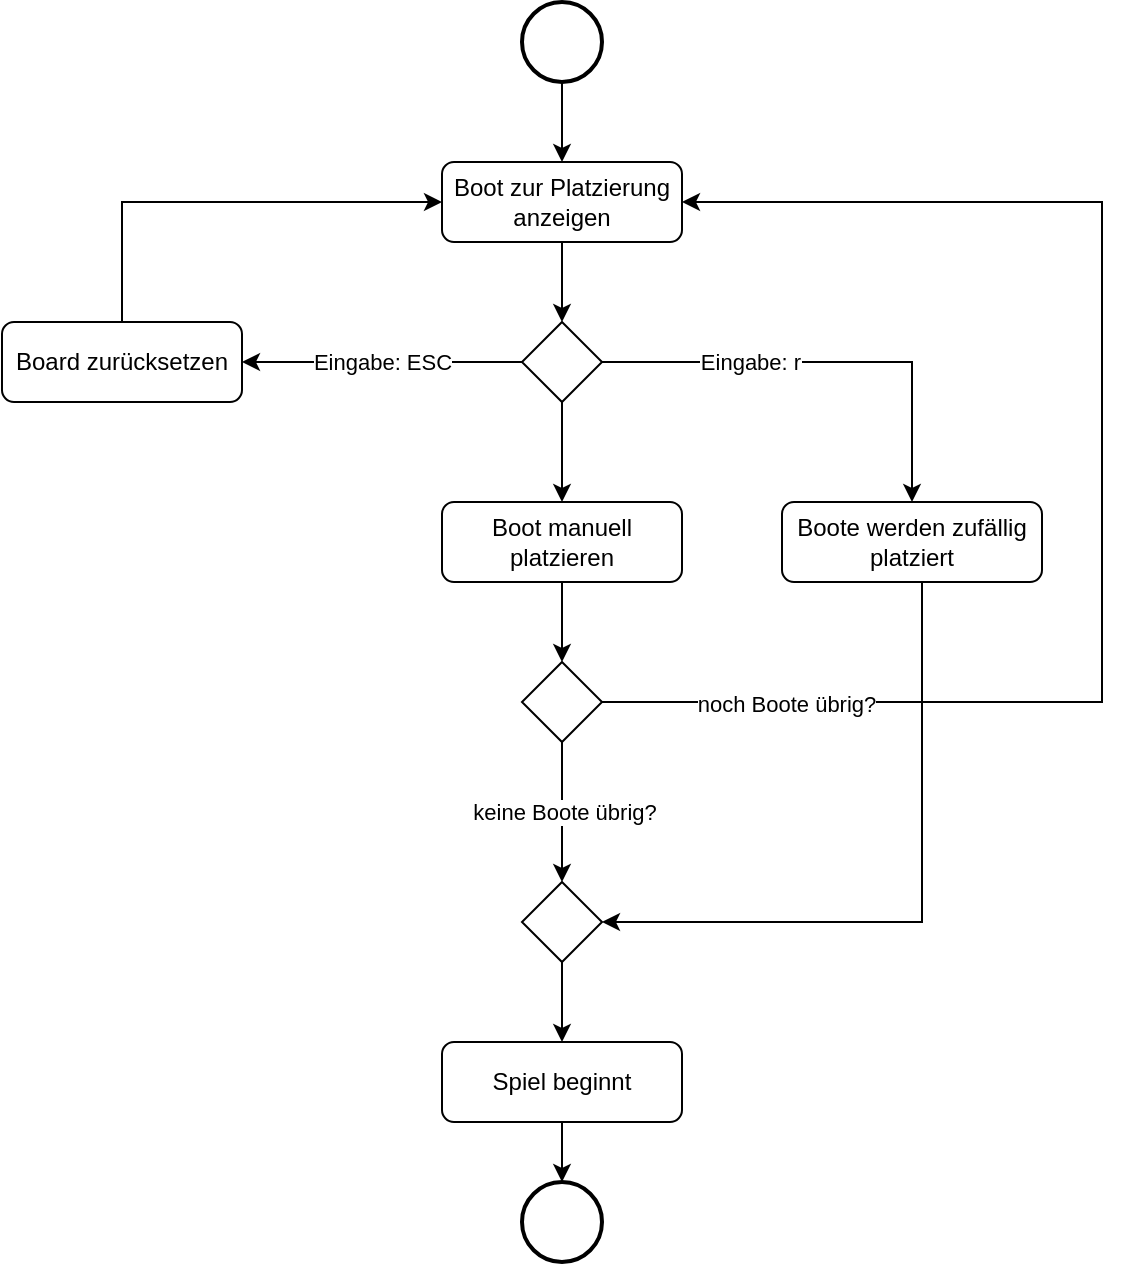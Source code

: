 <mxfile version="21.2.3" type="device">
  <diagram id="C5RBs43oDa-KdzZeNtuy" name="Page-1">
    <mxGraphModel dx="1434" dy="764" grid="1" gridSize="10" guides="1" tooltips="1" connect="1" arrows="1" fold="1" page="1" pageScale="1" pageWidth="827" pageHeight="1169" math="0" shadow="0">
      <root>
        <mxCell id="WIyWlLk6GJQsqaUBKTNV-0" />
        <mxCell id="WIyWlLk6GJQsqaUBKTNV-1" parent="WIyWlLk6GJQsqaUBKTNV-0" />
        <mxCell id="F06NWFKm09e3yyPjHDVM-6" value="" style="edgeStyle=orthogonalEdgeStyle;rounded=0;orthogonalLoop=1;jettySize=auto;html=1;" edge="1" parent="WIyWlLk6GJQsqaUBKTNV-1" source="WIyWlLk6GJQsqaUBKTNV-3" target="F06NWFKm09e3yyPjHDVM-5">
          <mxGeometry relative="1" as="geometry" />
        </mxCell>
        <mxCell id="WIyWlLk6GJQsqaUBKTNV-3" value="Boot zur Platzierung anzeigen" style="rounded=1;whiteSpace=wrap;html=1;fontSize=12;glass=0;strokeWidth=1;shadow=0;" parent="WIyWlLk6GJQsqaUBKTNV-1" vertex="1">
          <mxGeometry x="330" y="120" width="120" height="40" as="geometry" />
        </mxCell>
        <mxCell id="F06NWFKm09e3yyPjHDVM-1" style="edgeStyle=orthogonalEdgeStyle;rounded=0;orthogonalLoop=1;jettySize=auto;html=1;entryX=0.5;entryY=0;entryDx=0;entryDy=0;" edge="1" parent="WIyWlLk6GJQsqaUBKTNV-1" source="F06NWFKm09e3yyPjHDVM-0" target="WIyWlLk6GJQsqaUBKTNV-3">
          <mxGeometry relative="1" as="geometry" />
        </mxCell>
        <mxCell id="F06NWFKm09e3yyPjHDVM-0" value="" style="strokeWidth=2;html=1;shape=mxgraph.flowchart.start_2;whiteSpace=wrap;" vertex="1" parent="WIyWlLk6GJQsqaUBKTNV-1">
          <mxGeometry x="370" y="40" width="40" height="40" as="geometry" />
        </mxCell>
        <mxCell id="F06NWFKm09e3yyPjHDVM-9" style="edgeStyle=orthogonalEdgeStyle;rounded=0;orthogonalLoop=1;jettySize=auto;html=1;entryX=0.5;entryY=0;entryDx=0;entryDy=0;" edge="1" parent="WIyWlLk6GJQsqaUBKTNV-1" source="F06NWFKm09e3yyPjHDVM-5" target="F06NWFKm09e3yyPjHDVM-8">
          <mxGeometry relative="1" as="geometry" />
        </mxCell>
        <mxCell id="F06NWFKm09e3yyPjHDVM-10" value="Eingabe: r" style="edgeLabel;html=1;align=center;verticalAlign=middle;resizable=0;points=[];" vertex="1" connectable="0" parent="F06NWFKm09e3yyPjHDVM-9">
          <mxGeometry x="0.503" y="1" relative="1" as="geometry">
            <mxPoint x="-82" y="-14" as="offset" />
          </mxGeometry>
        </mxCell>
        <mxCell id="F06NWFKm09e3yyPjHDVM-11" style="edgeStyle=orthogonalEdgeStyle;rounded=0;orthogonalLoop=1;jettySize=auto;html=1;" edge="1" parent="WIyWlLk6GJQsqaUBKTNV-1" source="F06NWFKm09e3yyPjHDVM-5">
          <mxGeometry relative="1" as="geometry">
            <mxPoint x="390" y="290" as="targetPoint" />
          </mxGeometry>
        </mxCell>
        <mxCell id="F06NWFKm09e3yyPjHDVM-13" value="Eingabe: ESC" style="edgeStyle=orthogonalEdgeStyle;rounded=0;orthogonalLoop=1;jettySize=auto;html=1;entryX=1;entryY=0.5;entryDx=0;entryDy=0;" edge="1" parent="WIyWlLk6GJQsqaUBKTNV-1" source="F06NWFKm09e3yyPjHDVM-5" target="F06NWFKm09e3yyPjHDVM-14">
          <mxGeometry relative="1" as="geometry">
            <mxPoint x="260" y="220" as="targetPoint" />
          </mxGeometry>
        </mxCell>
        <mxCell id="F06NWFKm09e3yyPjHDVM-5" value="" style="rhombus;whiteSpace=wrap;html=1;" vertex="1" parent="WIyWlLk6GJQsqaUBKTNV-1">
          <mxGeometry x="370" y="200" width="40" height="40" as="geometry" />
        </mxCell>
        <mxCell id="F06NWFKm09e3yyPjHDVM-23" style="edgeStyle=orthogonalEdgeStyle;rounded=0;orthogonalLoop=1;jettySize=auto;html=1;entryX=1;entryY=0.5;entryDx=0;entryDy=0;" edge="1" parent="WIyWlLk6GJQsqaUBKTNV-1" source="F06NWFKm09e3yyPjHDVM-8" target="F06NWFKm09e3yyPjHDVM-22">
          <mxGeometry relative="1" as="geometry">
            <Array as="points">
              <mxPoint x="570" y="500" />
            </Array>
          </mxGeometry>
        </mxCell>
        <mxCell id="F06NWFKm09e3yyPjHDVM-8" value="Boote werden zufällig platziert" style="rounded=1;whiteSpace=wrap;html=1;fontSize=12;glass=0;strokeWidth=1;shadow=0;" vertex="1" parent="WIyWlLk6GJQsqaUBKTNV-1">
          <mxGeometry x="500" y="290" width="130" height="40" as="geometry" />
        </mxCell>
        <mxCell id="F06NWFKm09e3yyPjHDVM-20" value="" style="edgeStyle=orthogonalEdgeStyle;rounded=0;orthogonalLoop=1;jettySize=auto;html=1;" edge="1" parent="WIyWlLk6GJQsqaUBKTNV-1" source="F06NWFKm09e3yyPjHDVM-12" target="F06NWFKm09e3yyPjHDVM-16">
          <mxGeometry relative="1" as="geometry" />
        </mxCell>
        <mxCell id="F06NWFKm09e3yyPjHDVM-12" value="Boot manuell platzieren" style="rounded=1;whiteSpace=wrap;html=1;fontSize=12;glass=0;strokeWidth=1;shadow=0;" vertex="1" parent="WIyWlLk6GJQsqaUBKTNV-1">
          <mxGeometry x="330" y="290" width="120" height="40" as="geometry" />
        </mxCell>
        <mxCell id="F06NWFKm09e3yyPjHDVM-15" style="edgeStyle=orthogonalEdgeStyle;rounded=0;orthogonalLoop=1;jettySize=auto;html=1;entryX=0;entryY=0.5;entryDx=0;entryDy=0;exitX=0.5;exitY=0;exitDx=0;exitDy=0;" edge="1" parent="WIyWlLk6GJQsqaUBKTNV-1" source="F06NWFKm09e3yyPjHDVM-14" target="WIyWlLk6GJQsqaUBKTNV-3">
          <mxGeometry relative="1" as="geometry">
            <mxPoint x="200" y="130" as="targetPoint" />
          </mxGeometry>
        </mxCell>
        <mxCell id="F06NWFKm09e3yyPjHDVM-14" value="Board zurücksetzen" style="rounded=1;whiteSpace=wrap;html=1;fontSize=12;glass=0;strokeWidth=1;shadow=0;" vertex="1" parent="WIyWlLk6GJQsqaUBKTNV-1">
          <mxGeometry x="110" y="200" width="120" height="40" as="geometry" />
        </mxCell>
        <mxCell id="F06NWFKm09e3yyPjHDVM-17" style="edgeStyle=orthogonalEdgeStyle;rounded=0;orthogonalLoop=1;jettySize=auto;html=1;entryX=1;entryY=0.5;entryDx=0;entryDy=0;" edge="1" parent="WIyWlLk6GJQsqaUBKTNV-1" source="F06NWFKm09e3yyPjHDVM-16" target="WIyWlLk6GJQsqaUBKTNV-3">
          <mxGeometry relative="1" as="geometry">
            <Array as="points">
              <mxPoint x="660" y="390" />
              <mxPoint x="660" y="140" />
            </Array>
          </mxGeometry>
        </mxCell>
        <mxCell id="F06NWFKm09e3yyPjHDVM-18" value="noch Boote übrig?" style="edgeLabel;html=1;align=center;verticalAlign=middle;resizable=0;points=[];" vertex="1" connectable="0" parent="F06NWFKm09e3yyPjHDVM-17">
          <mxGeometry x="-0.741" y="-1" relative="1" as="geometry">
            <mxPoint as="offset" />
          </mxGeometry>
        </mxCell>
        <mxCell id="F06NWFKm09e3yyPjHDVM-19" value="keine Boote übrig?" style="edgeStyle=orthogonalEdgeStyle;rounded=0;orthogonalLoop=1;jettySize=auto;html=1;" edge="1" parent="WIyWlLk6GJQsqaUBKTNV-1" source="F06NWFKm09e3yyPjHDVM-16">
          <mxGeometry relative="1" as="geometry">
            <mxPoint x="390" y="480" as="targetPoint" />
          </mxGeometry>
        </mxCell>
        <mxCell id="F06NWFKm09e3yyPjHDVM-16" value="" style="rhombus;whiteSpace=wrap;html=1;" vertex="1" parent="WIyWlLk6GJQsqaUBKTNV-1">
          <mxGeometry x="370" y="370" width="40" height="40" as="geometry" />
        </mxCell>
        <mxCell id="F06NWFKm09e3yyPjHDVM-25" value="" style="edgeStyle=orthogonalEdgeStyle;rounded=0;orthogonalLoop=1;jettySize=auto;html=1;" edge="1" parent="WIyWlLk6GJQsqaUBKTNV-1" source="F06NWFKm09e3yyPjHDVM-22" target="F06NWFKm09e3yyPjHDVM-24">
          <mxGeometry relative="1" as="geometry" />
        </mxCell>
        <mxCell id="F06NWFKm09e3yyPjHDVM-22" value="" style="rhombus;whiteSpace=wrap;html=1;" vertex="1" parent="WIyWlLk6GJQsqaUBKTNV-1">
          <mxGeometry x="370" y="480" width="40" height="40" as="geometry" />
        </mxCell>
        <mxCell id="F06NWFKm09e3yyPjHDVM-29" value="" style="edgeStyle=orthogonalEdgeStyle;rounded=0;orthogonalLoop=1;jettySize=auto;html=1;" edge="1" parent="WIyWlLk6GJQsqaUBKTNV-1" source="F06NWFKm09e3yyPjHDVM-24" target="F06NWFKm09e3yyPjHDVM-28">
          <mxGeometry relative="1" as="geometry" />
        </mxCell>
        <mxCell id="F06NWFKm09e3yyPjHDVM-24" value="Spiel beginnt" style="rounded=1;whiteSpace=wrap;html=1;fontSize=12;glass=0;strokeWidth=1;shadow=0;" vertex="1" parent="WIyWlLk6GJQsqaUBKTNV-1">
          <mxGeometry x="330" y="560" width="120" height="40" as="geometry" />
        </mxCell>
        <mxCell id="F06NWFKm09e3yyPjHDVM-28" value="" style="strokeWidth=2;html=1;shape=mxgraph.flowchart.start_2;whiteSpace=wrap;" vertex="1" parent="WIyWlLk6GJQsqaUBKTNV-1">
          <mxGeometry x="370" y="630" width="40" height="40" as="geometry" />
        </mxCell>
      </root>
    </mxGraphModel>
  </diagram>
</mxfile>
